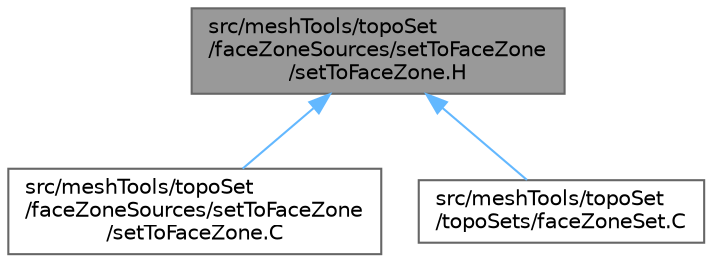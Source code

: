 digraph "src/meshTools/topoSet/faceZoneSources/setToFaceZone/setToFaceZone.H"
{
 // LATEX_PDF_SIZE
  bgcolor="transparent";
  edge [fontname=Helvetica,fontsize=10,labelfontname=Helvetica,labelfontsize=10];
  node [fontname=Helvetica,fontsize=10,shape=box,height=0.2,width=0.4];
  Node1 [id="Node000001",label="src/meshTools/topoSet\l/faceZoneSources/setToFaceZone\l/setToFaceZone.H",height=0.2,width=0.4,color="gray40", fillcolor="grey60", style="filled", fontcolor="black",tooltip=" "];
  Node1 -> Node2 [id="edge1_Node000001_Node000002",dir="back",color="steelblue1",style="solid",tooltip=" "];
  Node2 [id="Node000002",label="src/meshTools/topoSet\l/faceZoneSources/setToFaceZone\l/setToFaceZone.C",height=0.2,width=0.4,color="grey40", fillcolor="white", style="filled",URL="$setToFaceZone_8C.html",tooltip=" "];
  Node1 -> Node3 [id="edge2_Node000001_Node000003",dir="back",color="steelblue1",style="solid",tooltip=" "];
  Node3 [id="Node000003",label="src/meshTools/topoSet\l/topoSets/faceZoneSet.C",height=0.2,width=0.4,color="grey40", fillcolor="white", style="filled",URL="$faceZoneSet_8C.html",tooltip=" "];
}

